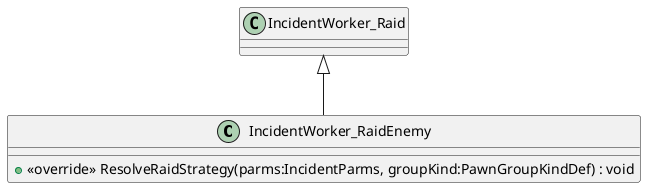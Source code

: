 @startuml
class IncidentWorker_RaidEnemy {
    + <<override>> ResolveRaidStrategy(parms:IncidentParms, groupKind:PawnGroupKindDef) : void
}
IncidentWorker_Raid <|-- IncidentWorker_RaidEnemy
@enduml
